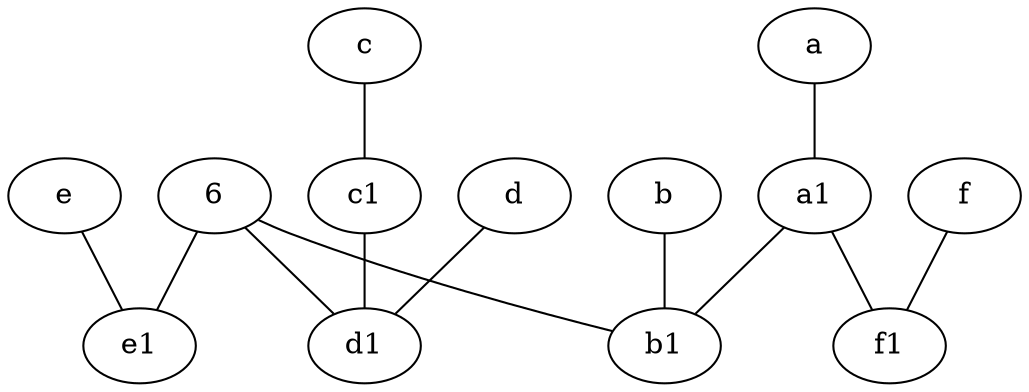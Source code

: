 graph {
	node [labelfontsize=50]
	e1 [labelfontsize=50 pos="7,7!"]
	f1 [labelfontsize=50 pos="3,8!"]
	c1 [labelfontsize=50 pos="4.5,3!"]
	b [labelfontsize=50 pos="10,4!"]
	a1 [labelfontsize=50 pos="8,3!"]
	d1 [labelfontsize=50 pos="3,5!"]
	6 [labelfontsize=50]
	b1 [labelfontsize=50 pos="9,4!"]
	a -- a1
	d -- d1
	e -- e1
	6 -- d1
	b -- b1
	a1 -- b1
	c -- c1
	a1 -- f1
	c1 -- d1
	6 -- e1
	f -- f1
	6 -- b1
}
